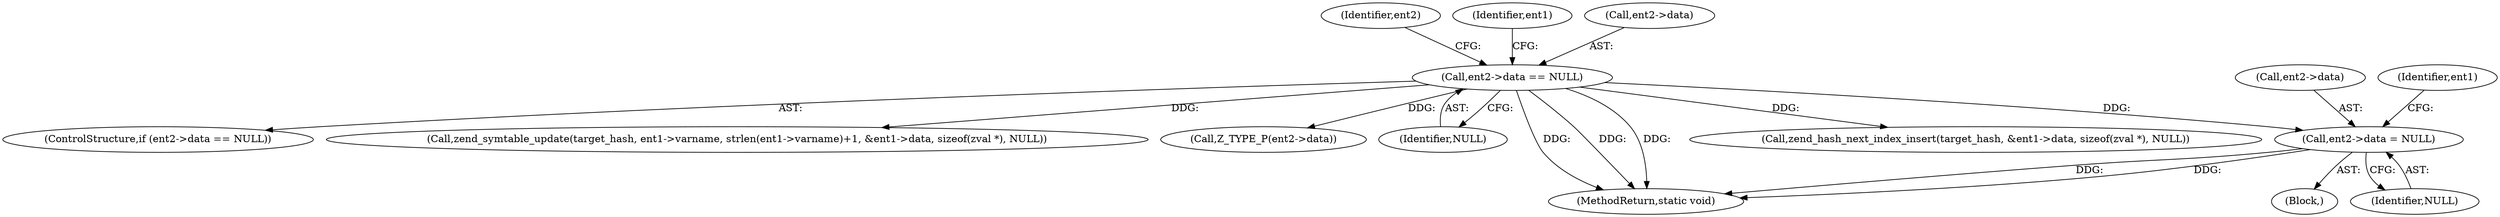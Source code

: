 digraph "0_php-src_6045de69c7dedcba3eadf7c4bba424b19c81d00d_0@pointer" {
"1000439" [label="(Call,ent2->data = NULL)"];
"1000309" [label="(Call,ent2->data == NULL)"];
"1000545" [label="(Call,zend_hash_next_index_insert(target_hash, &ent1->data, sizeof(zval *), NULL))"];
"1000438" [label="(Block,)"];
"1000313" [label="(Identifier,NULL)"];
"1000328" [label="(Identifier,ent2)"];
"1000440" [label="(Call,ent2->data)"];
"1000309" [label="(Call,ent2->data == NULL)"];
"1000439" [label="(Call,ent2->data = NULL)"];
"1000308" [label="(ControlStructure,if (ent2->data == NULL))"];
"1000521" [label="(Call,zend_symtable_update(target_hash, ent1->varname, strlen(ent1->varname)+1, &ent1->data, sizeof(zval *), NULL))"];
"1000326" [label="(Call,Z_TYPE_P(ent2->data))"];
"1000318" [label="(Identifier,ent1)"];
"1000478" [label="(Identifier,ent1)"];
"1000603" [label="(MethodReturn,static void)"];
"1000443" [label="(Identifier,NULL)"];
"1000310" [label="(Call,ent2->data)"];
"1000439" -> "1000438"  [label="AST: "];
"1000439" -> "1000443"  [label="CFG: "];
"1000440" -> "1000439"  [label="AST: "];
"1000443" -> "1000439"  [label="AST: "];
"1000478" -> "1000439"  [label="CFG: "];
"1000439" -> "1000603"  [label="DDG: "];
"1000439" -> "1000603"  [label="DDG: "];
"1000309" -> "1000439"  [label="DDG: "];
"1000309" -> "1000308"  [label="AST: "];
"1000309" -> "1000313"  [label="CFG: "];
"1000310" -> "1000309"  [label="AST: "];
"1000313" -> "1000309"  [label="AST: "];
"1000318" -> "1000309"  [label="CFG: "];
"1000328" -> "1000309"  [label="CFG: "];
"1000309" -> "1000603"  [label="DDG: "];
"1000309" -> "1000603"  [label="DDG: "];
"1000309" -> "1000603"  [label="DDG: "];
"1000309" -> "1000326"  [label="DDG: "];
"1000309" -> "1000521"  [label="DDG: "];
"1000309" -> "1000545"  [label="DDG: "];
}
